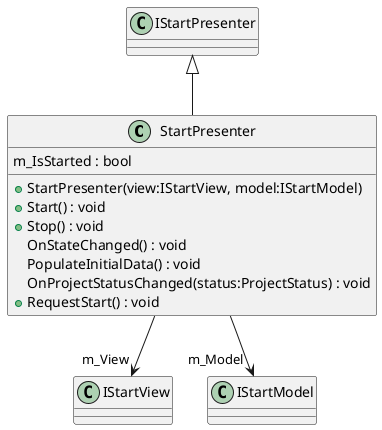 @startuml
class StartPresenter {
    m_IsStarted : bool
    + StartPresenter(view:IStartView, model:IStartModel)
    + Start() : void
    + Stop() : void
    OnStateChanged() : void
    PopulateInitialData() : void
    OnProjectStatusChanged(status:ProjectStatus) : void
    + RequestStart() : void
}
IStartPresenter <|-- StartPresenter
StartPresenter --> "m_View" IStartView
StartPresenter --> "m_Model" IStartModel
@enduml
